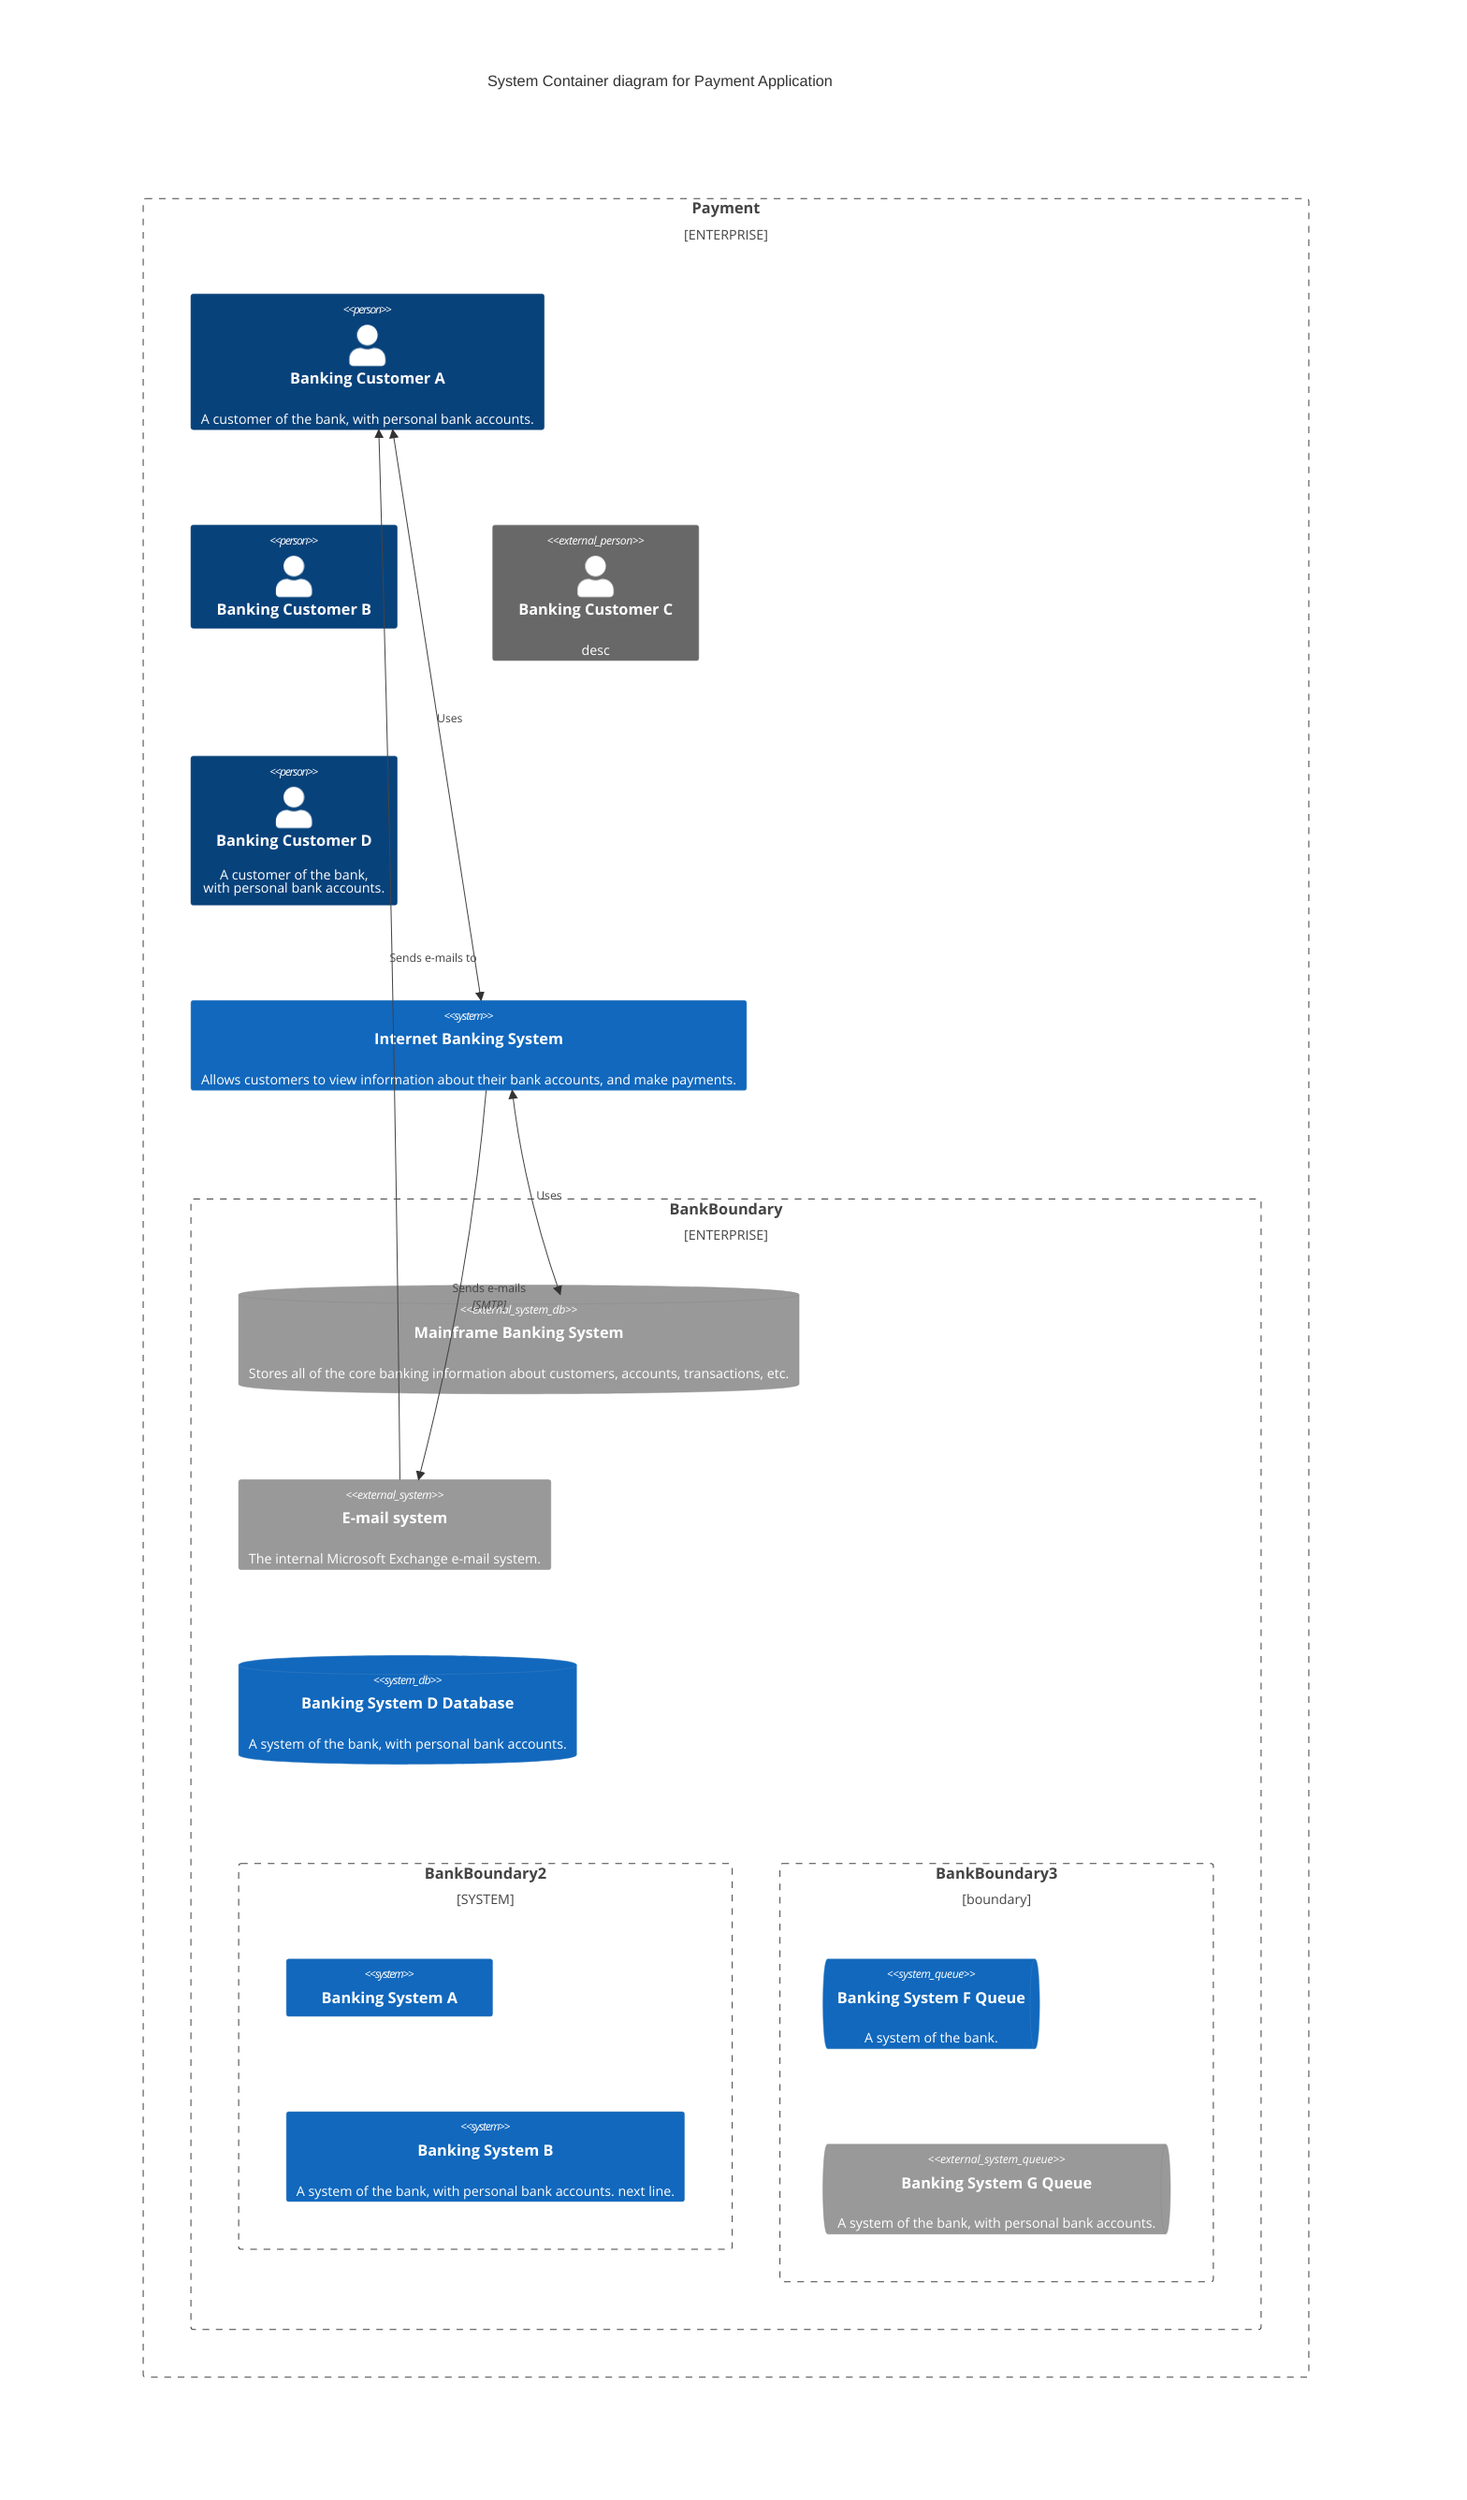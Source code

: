 C4Container
    title System Container diagram for Payment Application
    Enterprise_Boundary(b0, "Payment") {
        Person(customerA, "Banking Customer A", "A customer of the bank, with personal bank accounts.")
        Person(customerB, "Banking Customer B")
        Person_Ext(customerC, "Banking Customer C", "desc")

        Person(customerD, "Banking Customer D", "A customer of the bank, <br/> with personal bank accounts.")

        System(SystemAA, "Internet Banking System", "Allows customers to view information about their bank accounts, and make payments.")

        Enterprise_Boundary(b1, "BankBoundary") {
            SystemDb_Ext(SystemE, "Mainframe Banking System", "Stores all of the core banking information about customers, accounts, transactions, etc.")

            System_Boundary(b2, "BankBoundary2") {
                System(SystemA, "Banking System A")
                System(SystemB, "Banking System B", "A system of the bank, with personal bank accounts. next line.")
            }

            System_Ext(SystemC, "E-mail system", "The internal Microsoft Exchange e-mail system.")
            SystemDb(SystemD, "Banking System D Database", "A system of the bank, with personal bank accounts.")

            Boundary(b3, "BankBoundary3", "boundary") {
                SystemQueue(SystemF, "Banking System F Queue", "A system of the bank.")
                SystemQueue_Ext(SystemG, "Banking System G Queue", "A system of the bank, with personal bank accounts.")
            }
        }
    }

    BiRel(customerA, SystemAA, "Uses")
    BiRel(SystemAA, SystemE, "Uses")
    Rel(SystemAA, SystemC, "Sends e-mails", "SMTP")
    Rel(SystemC, customerA, "Sends e-mails to")